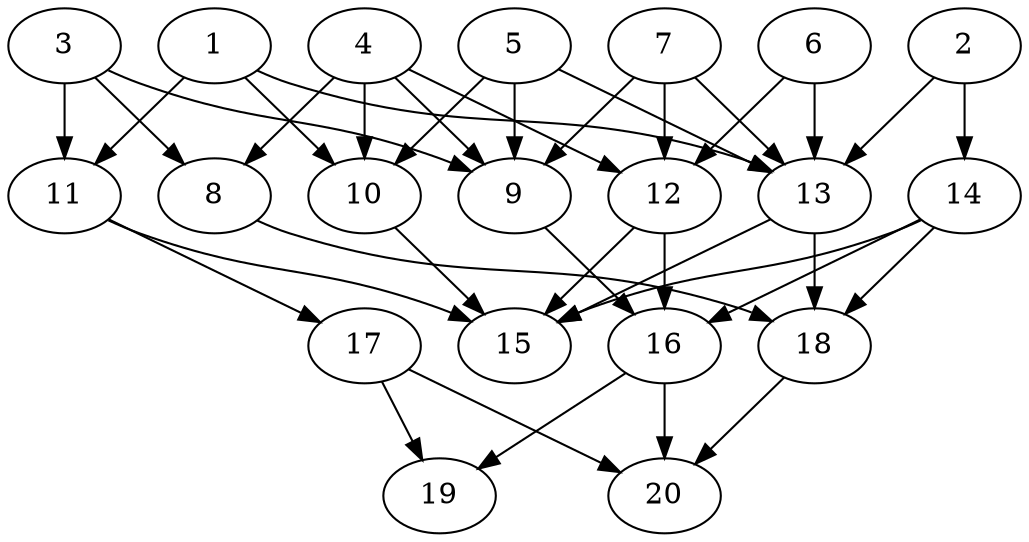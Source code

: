 // DAG automatically generated by daggen at Tue Jul 23 14:29:39 2019
// ./daggen --dot -n 20 --ccr 0.5 --fat 0.7 --regular 0.5 --density 0.7 --mindata 5242880 --maxdata 52428800 
digraph G {
  1 [size="82403328", alpha="0.08", expect_size="41201664"] 
  1 -> 10 [size ="41201664"]
  1 -> 11 [size ="41201664"]
  1 -> 13 [size ="41201664"]
  2 [size="71991296", alpha="0.04", expect_size="35995648"] 
  2 -> 13 [size ="35995648"]
  2 -> 14 [size ="35995648"]
  3 [size="14757888", alpha="0.03", expect_size="7378944"] 
  3 -> 8 [size ="7378944"]
  3 -> 9 [size ="7378944"]
  3 -> 11 [size ="7378944"]
  4 [size="23818240", alpha="0.04", expect_size="11909120"] 
  4 -> 8 [size ="11909120"]
  4 -> 9 [size ="11909120"]
  4 -> 10 [size ="11909120"]
  4 -> 12 [size ="11909120"]
  5 [size="54702080", alpha="0.01", expect_size="27351040"] 
  5 -> 9 [size ="27351040"]
  5 -> 10 [size ="27351040"]
  5 -> 13 [size ="27351040"]
  6 [size="65333248", alpha="0.19", expect_size="32666624"] 
  6 -> 12 [size ="32666624"]
  6 -> 13 [size ="32666624"]
  7 [size="30699520", alpha="0.15", expect_size="15349760"] 
  7 -> 9 [size ="15349760"]
  7 -> 12 [size ="15349760"]
  7 -> 13 [size ="15349760"]
  8 [size="16334848", alpha="0.16", expect_size="8167424"] 
  8 -> 18 [size ="8167424"]
  9 [size="86956032", alpha="0.17", expect_size="43478016"] 
  9 -> 16 [size ="43478016"]
  10 [size="28336128", alpha="0.19", expect_size="14168064"] 
  10 -> 15 [size ="14168064"]
  11 [size="32487424", alpha="0.16", expect_size="16243712"] 
  11 -> 15 [size ="16243712"]
  11 -> 17 [size ="16243712"]
  12 [size="72366080", alpha="0.14", expect_size="36183040"] 
  12 -> 15 [size ="36183040"]
  12 -> 16 [size ="36183040"]
  13 [size="90050560", alpha="0.08", expect_size="45025280"] 
  13 -> 15 [size ="45025280"]
  13 -> 18 [size ="45025280"]
  14 [size="104728576", alpha="0.19", expect_size="52364288"] 
  14 -> 15 [size ="52364288"]
  14 -> 16 [size ="52364288"]
  14 -> 18 [size ="52364288"]
  15 [size="31240192", alpha="0.04", expect_size="15620096"] 
  16 [size="37976064", alpha="0.17", expect_size="18988032"] 
  16 -> 19 [size ="18988032"]
  16 -> 20 [size ="18988032"]
  17 [size="33593344", alpha="0.11", expect_size="16796672"] 
  17 -> 19 [size ="16796672"]
  17 -> 20 [size ="16796672"]
  18 [size="103995392", alpha="0.04", expect_size="51997696"] 
  18 -> 20 [size ="51997696"]
  19 [size="82946048", alpha="0.17", expect_size="41473024"] 
  20 [size="69441536", alpha="0.19", expect_size="34720768"] 
}
